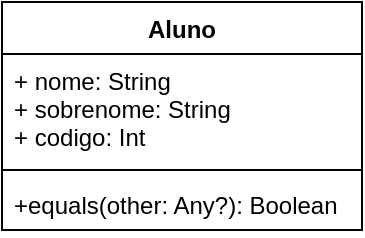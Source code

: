 <mxfile version="13.7.3" type="device"><diagram id="W5bJ98WTCNUcFuQnqq-C" name="Página-1"><mxGraphModel dx="1790" dy="620" grid="1" gridSize="10" guides="1" tooltips="1" connect="1" arrows="1" fold="1" page="1" pageScale="1" pageWidth="827" pageHeight="1169" math="0" shadow="0"><root><mxCell id="0"/><mxCell id="1" parent="0"/><mxCell id="LvydxnMANj6FS6Y2i7AE-1" value="Aluno" style="swimlane;fontStyle=1;align=center;verticalAlign=top;childLayout=stackLayout;horizontal=1;startSize=26;horizontalStack=0;resizeParent=1;resizeParentMax=0;resizeLast=0;collapsible=1;marginBottom=0;" vertex="1" parent="1"><mxGeometry x="324" y="40" width="180" height="114" as="geometry"/></mxCell><mxCell id="LvydxnMANj6FS6Y2i7AE-2" value="+ nome: String&#10;+ sobrenome: String&#10;+ codigo: Int" style="text;strokeColor=none;fillColor=none;align=left;verticalAlign=top;spacingLeft=4;spacingRight=4;overflow=hidden;rotatable=0;points=[[0,0.5],[1,0.5]];portConstraint=eastwest;" vertex="1" parent="LvydxnMANj6FS6Y2i7AE-1"><mxGeometry y="26" width="180" height="54" as="geometry"/></mxCell><mxCell id="LvydxnMANj6FS6Y2i7AE-3" value="" style="line;strokeWidth=1;fillColor=none;align=left;verticalAlign=middle;spacingTop=-1;spacingLeft=3;spacingRight=3;rotatable=0;labelPosition=right;points=[];portConstraint=eastwest;" vertex="1" parent="LvydxnMANj6FS6Y2i7AE-1"><mxGeometry y="80" width="180" height="8" as="geometry"/></mxCell><mxCell id="LvydxnMANj6FS6Y2i7AE-4" value="+equals(other: Any?): Boolean " style="text;strokeColor=none;fillColor=none;align=left;verticalAlign=top;spacingLeft=4;spacingRight=4;overflow=hidden;rotatable=0;points=[[0,0.5],[1,0.5]];portConstraint=eastwest;" vertex="1" parent="LvydxnMANj6FS6Y2i7AE-1"><mxGeometry y="88" width="180" height="26" as="geometry"/></mxCell></root></mxGraphModel></diagram></mxfile>